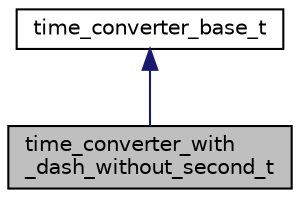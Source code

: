 digraph "time_converter_with_dash_without_second_t"
{
 // LATEX_PDF_SIZE
  edge [fontname="Helvetica",fontsize="10",labelfontname="Helvetica",labelfontsize="10"];
  node [fontname="Helvetica",fontsize="10",shape=record];
  Node1 [label="time_converter_with\l_dash_without_second_t",height=0.2,width=0.4,color="black", fillcolor="grey75", style="filled", fontcolor="black",tooltip="Regular Expression with format : \"YY-MM-DD HH:MM\"."];
  Node2 -> Node1 [dir="back",color="midnightblue",fontsize="10",style="solid",fontname="Helvetica"];
  Node2 [label="time_converter_base_t",height=0.2,width=0.4,color="black", fillcolor="white", style="filled",URL="$classtime__converter__base__t.html",tooltip="Abstract base class of some Regular Expression of date/time format."];
}
